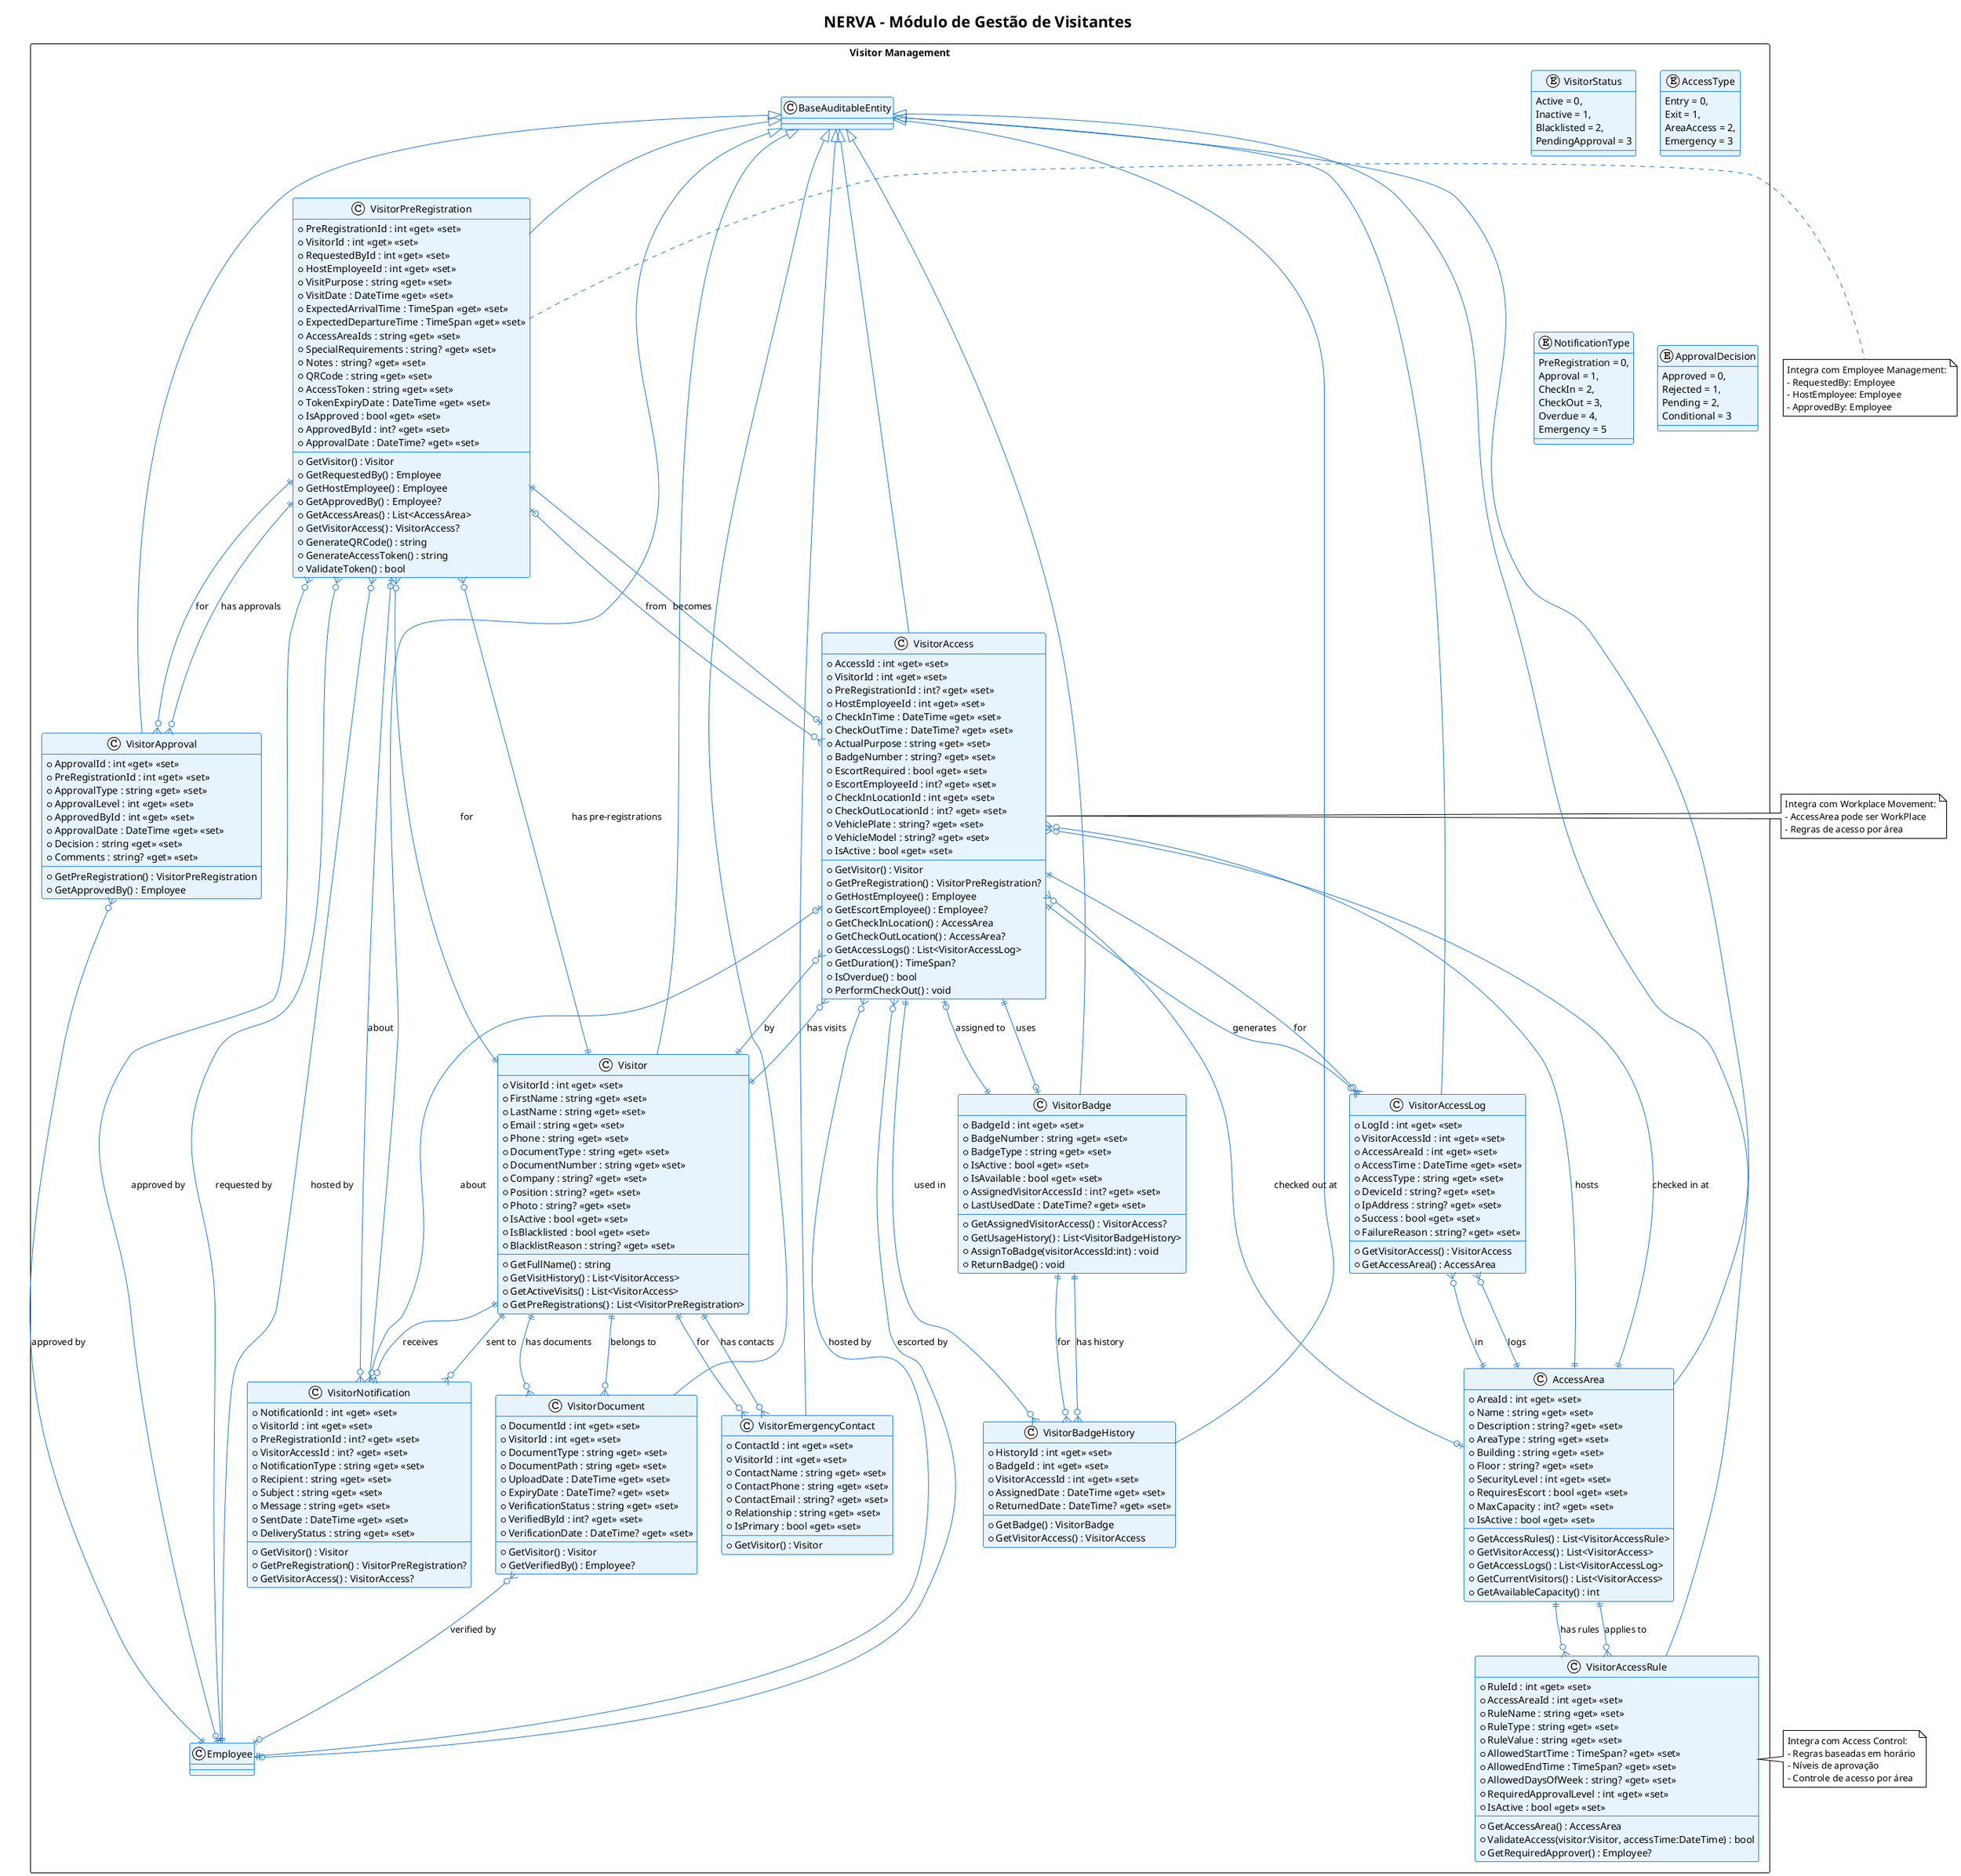 @startuml NERVA_Visitor_Management_Module
!theme plain
skinparam packageStyle rectangle
skinparam class {
    BackgroundColor #E8F4FD
    BorderColor #1E88E5
    ArrowColor #1976D2
}

title NERVA - Módulo de Gestão de Visitantes

package "Visitor Management" as VisitorManagement {
    
    class Visitor {
        + VisitorId : int <<get>> <<set>>
        + FirstName : string <<get>> <<set>>
        + LastName : string <<get>> <<set>>
        + Email : string <<get>> <<set>>
        + Phone : string <<get>> <<set>>
        + DocumentType : string <<get>> <<set>>
        + DocumentNumber : string <<get>> <<set>>
        + Company : string? <<get>> <<set>>
        + Position : string? <<get>> <<set>>
        + Photo : string? <<get>> <<set>>
        + IsActive : bool <<get>> <<set>>
        + IsBlacklisted : bool <<get>> <<set>>
        + BlacklistReason : string? <<get>> <<set>>
        + GetFullName() : string
        + GetVisitHistory() : List<VisitorAccess>
        + GetActiveVisits() : List<VisitorAccess>
        + GetPreRegistrations() : List<VisitorPreRegistration>
    }
    
    class VisitorPreRegistration {
        + PreRegistrationId : int <<get>> <<set>>
        + VisitorId : int <<get>> <<set>>
        + RequestedById : int <<get>> <<set>>
        + HostEmployeeId : int <<get>> <<set>>
        + VisitPurpose : string <<get>> <<set>>
        + VisitDate : DateTime <<get>> <<set>>
        + ExpectedArrivalTime : TimeSpan <<get>> <<set>>
        + ExpectedDepartureTime : TimeSpan <<get>> <<set>>
        + AccessAreaIds : string <<get>> <<set>>
        + SpecialRequirements : string? <<get>> <<set>>
        + Notes : string? <<get>> <<set>>
        + QRCode : string <<get>> <<set>>
        + AccessToken : string <<get>> <<set>>
        + TokenExpiryDate : DateTime <<get>> <<set>>
        + IsApproved : bool <<get>> <<set>>
        + ApprovedById : int? <<get>> <<set>>
        + ApprovalDate : DateTime? <<get>> <<set>>
        + GetVisitor() : Visitor
        + GetRequestedBy() : Employee
        + GetHostEmployee() : Employee
        + GetApprovedBy() : Employee?
        + GetAccessAreas() : List<AccessArea>
        + GetVisitorAccess() : VisitorAccess?
        + GenerateQRCode() : string
        + GenerateAccessToken() : string
        + ValidateToken() : bool
    }
    
    class VisitorAccess {
        + AccessId : int <<get>> <<set>>
        + VisitorId : int <<get>> <<set>>
        + PreRegistrationId : int? <<get>> <<set>>
        + HostEmployeeId : int <<get>> <<set>>
        + CheckInTime : DateTime <<get>> <<set>>
        + CheckOutTime : DateTime? <<get>> <<set>>
        + ActualPurpose : string <<get>> <<set>>
        + BadgeNumber : string? <<get>> <<set>>
        + EscortRequired : bool <<get>> <<set>>
        + EscortEmployeeId : int? <<get>> <<set>>
        + CheckInLocationId : int <<get>> <<set>>
        + CheckOutLocationId : int? <<get>> <<set>>
        + VehiclePlate : string? <<get>> <<set>>
        + VehicleModel : string? <<get>> <<set>>
        + IsActive : bool <<get>> <<set>>
        + GetVisitor() : Visitor
        + GetPreRegistration() : VisitorPreRegistration?
        + GetHostEmployee() : Employee
        + GetEscortEmployee() : Employee?
        + GetCheckInLocation() : AccessArea
        + GetCheckOutLocation() : AccessArea?
        + GetAccessLogs() : List<VisitorAccessLog>
        + GetDuration() : TimeSpan?
        + IsOverdue() : bool
        + PerformCheckOut() : void
    }
    
    class VisitorAccessLog {
        + LogId : int <<get>> <<set>>
        + VisitorAccessId : int <<get>> <<set>>
        + AccessAreaId : int <<get>> <<set>>
        + AccessTime : DateTime <<get>> <<set>>
        + AccessType : string <<get>> <<set>>
        + DeviceId : string? <<get>> <<set>>
        + IpAddress : string? <<get>> <<set>>
        + Success : bool <<get>> <<set>>
        + FailureReason : string? <<get>> <<set>>
        + GetVisitorAccess() : VisitorAccess
        + GetAccessArea() : AccessArea
    }
    
    class AccessArea {
        + AreaId : int <<get>> <<set>>
        + Name : string <<get>> <<set>>
        + Description : string? <<get>> <<set>>
        + AreaType : string <<get>> <<set>>
        + Building : string <<get>> <<set>>
        + Floor : string? <<get>> <<set>>
        + SecurityLevel : int <<get>> <<set>>
        + RequiresEscort : bool <<get>> <<set>>
        + MaxCapacity : int? <<get>> <<set>>
        + IsActive : bool <<get>> <<set>>
        + GetAccessRules() : List<VisitorAccessRule>
        + GetVisitorAccess() : List<VisitorAccess>
        + GetAccessLogs() : List<VisitorAccessLog>
        + GetCurrentVisitors() : List<VisitorAccess>
        + GetAvailableCapacity() : int
    }
    
    class VisitorAccessRule {
        + RuleId : int <<get>> <<set>>
        + AccessAreaId : int <<get>> <<set>>
        + RuleName : string <<get>> <<set>>
        + RuleType : string <<get>> <<set>>
        + RuleValue : string <<get>> <<set>>
        + AllowedStartTime : TimeSpan? <<get>> <<set>>
        + AllowedEndTime : TimeSpan? <<get>> <<set>>
        + AllowedDaysOfWeek : string? <<get>> <<set>>
        + RequiredApprovalLevel : int <<get>> <<set>>
        + IsActive : bool <<get>> <<set>>
        + GetAccessArea() : AccessArea
        + ValidateAccess(visitor:Visitor, accessTime:DateTime) : bool
        + GetRequiredApprover() : Employee?
    }
    
    class VisitorNotification {
        + NotificationId : int <<get>> <<set>>
        + VisitorId : int <<get>> <<set>>
        + PreRegistrationId : int? <<get>> <<set>>
        + VisitorAccessId : int? <<get>> <<set>>
        + NotificationType : string <<get>> <<set>>
        + Recipient : string <<get>> <<set>>
        + Subject : string <<get>> <<set>>
        + Message : string <<get>> <<set>>
        + SentDate : DateTime <<get>> <<set>>
        + DeliveryStatus : string <<get>> <<set>>
        + GetVisitor() : Visitor
        + GetPreRegistration() : VisitorPreRegistration?
        + GetVisitorAccess() : VisitorAccess?
    }
    
    class VisitorBadge {
        + BadgeId : int <<get>> <<set>>
        + BadgeNumber : string <<get>> <<set>>
        + BadgeType : string <<get>> <<set>>
        + IsActive : bool <<get>> <<set>>
        + IsAvailable : bool <<get>> <<set>>
        + AssignedVisitorAccessId : int? <<get>> <<set>>
        + LastUsedDate : DateTime? <<get>> <<set>>
        + GetAssignedVisitorAccess() : VisitorAccess?
        + GetUsageHistory() : List<VisitorBadgeHistory>
        + AssignToBadge(visitorAccessId:int) : void
        + ReturnBadge() : void
    }
    
    class VisitorBadgeHistory {
        + HistoryId : int <<get>> <<set>>
        + BadgeId : int <<get>> <<set>>
        + VisitorAccessId : int <<get>> <<set>>
        + AssignedDate : DateTime <<get>> <<set>>
        + ReturnedDate : DateTime? <<get>> <<set>>
        + GetBadge() : VisitorBadge
        + GetVisitorAccess() : VisitorAccess
    }
    
    class VisitorApproval {
        + ApprovalId : int <<get>> <<set>>
        + PreRegistrationId : int <<get>> <<set>>
        + ApprovalType : string <<get>> <<set>>
        + ApprovalLevel : int <<get>> <<set>>
        + ApprovedById : int <<get>> <<set>>
        + ApprovalDate : DateTime <<get>> <<set>>
        + Decision : string <<get>> <<set>>
        + Comments : string? <<get>> <<set>>
        + GetPreRegistration() : VisitorPreRegistration
        + GetApprovedBy() : Employee
    }
    
    class VisitorEmergencyContact {
        + ContactId : int <<get>> <<set>>
        + VisitorId : int <<get>> <<set>>
        + ContactName : string <<get>> <<set>>
        + ContactPhone : string <<get>> <<set>>
        + ContactEmail : string? <<get>> <<set>>
        + Relationship : string <<get>> <<set>>
        + IsPrimary : bool <<get>> <<set>>
        + GetVisitor() : Visitor
    }
    
    class VisitorDocument {
        + DocumentId : int <<get>> <<set>>
        + VisitorId : int <<get>> <<set>>
        + DocumentType : string <<get>> <<set>>
        + DocumentPath : string <<get>> <<set>>
        + UploadDate : DateTime <<get>> <<set>>
        + ExpiryDate : DateTime? <<get>> <<set>>
        + VerificationStatus : string <<get>> <<set>>
        + VerifiedById : int? <<get>> <<set>>
        + VerificationDate : DateTime? <<get>> <<set>>
        + GetVisitor() : Visitor
        + GetVerifiedBy() : Employee?
    }
    
    ' Enums
    enum VisitorStatus {
        Active = 0,
        Inactive = 1,
        Blacklisted = 2,
        PendingApproval = 3
    }
    
    enum AccessType {
        Entry = 0,
        Exit = 1,
        AreaAccess = 2,
        Emergency = 3
    }
    
    enum NotificationType {
        PreRegistration = 0,
        Approval = 1,
        CheckIn = 2,
        CheckOut = 3,
        Overdue = 4,
        Emergency = 5
    }
    
    enum ApprovalDecision {
        Approved = 0,
        Rejected = 1,
        Pending = 2,
        Conditional = 3
    }
    
    ' Base Entity Relationships
    BaseAuditableEntity <|-- Visitor
    BaseAuditableEntity <|-- VisitorPreRegistration
    BaseAuditableEntity <|-- VisitorAccess
    BaseAuditableEntity <|-- VisitorAccessLog
    BaseAuditableEntity <|-- AccessArea
    BaseAuditableEntity <|-- VisitorAccessRule
    BaseAuditableEntity <|-- VisitorNotification
    BaseAuditableEntity <|-- VisitorBadge
    BaseAuditableEntity <|-- VisitorBadgeHistory
    BaseAuditableEntity <|-- VisitorApproval
    BaseAuditableEntity <|-- VisitorEmergencyContact
    BaseAuditableEntity <|-- VisitorDocument
    
    ' Internal Relationships
    Visitor ||--o{ VisitorPreRegistration : "has pre-registrations"
    Visitor ||--o{ VisitorAccess : "has visits"
    Visitor ||--o{ VisitorNotification : "receives"
    Visitor ||--o{ VisitorEmergencyContact : "has contacts"
    Visitor ||--o{ VisitorDocument : "has documents"
    
    VisitorPreRegistration }o--|| Visitor : "for"
    VisitorPreRegistration }o--|| Employee : "requested by"
    VisitorPreRegistration }o--|| Employee : "hosted by"
    VisitorPreRegistration }o--o| Employee : "approved by"
    VisitorPreRegistration ||--o{ VisitorApproval : "has approvals"
    VisitorPreRegistration ||--o| VisitorAccess : "becomes"
    
    VisitorAccess }o--|| Visitor : "by"
    VisitorAccess }o--o| VisitorPreRegistration : "from"
    VisitorAccess }o--|| Employee : "hosted by"
    VisitorAccess }o--o| Employee : "escorted by"
    VisitorAccess }o--|| AccessArea : "checked in at"
    VisitorAccess }o--o| AccessArea : "checked out at"
    VisitorAccess ||--o{ VisitorAccessLog : "generates"
    VisitorAccess ||--o| VisitorBadge : "uses"
    
    VisitorAccessLog }o--|| VisitorAccess : "for"
    VisitorAccessLog }o--|| AccessArea : "in"
    
    AccessArea ||--o{ VisitorAccessRule : "has rules"
    AccessArea ||--o{ VisitorAccess : "hosts"
    AccessArea ||--o{ VisitorAccessLog : "logs"
    
    VisitorAccessRule }o--|| AccessArea : "applies to"
    
    VisitorNotification }o--|| Visitor : "sent to"
    VisitorNotification }o--o| VisitorPreRegistration : "about"
    VisitorNotification }o--o| VisitorAccess : "about"
    
    VisitorBadge ||--o{ VisitorBadgeHistory : "has history"
    VisitorBadge ||--o| VisitorAccess : "assigned to"
    
    VisitorBadgeHistory }o--|| VisitorBadge : "for"
    VisitorBadgeHistory }o--|| VisitorAccess : "used in"
    
    VisitorApproval }o--|| VisitorPreRegistration : "for"
    VisitorApproval }o--|| Employee : "approved by"
    
    VisitorEmergencyContact }o--|| Visitor : "for"
    
    VisitorDocument }o--|| Visitor : "belongs to"
    VisitorDocument }o--o| Employee : "verified by"
}

' External Relationships (to be connected with other modules)
note right of VisitorPreRegistration
    Integra com Employee Management:
    - RequestedBy: Employee
    - HostEmployee: Employee
    - ApprovedBy: Employee
end note

note right of VisitorAccess
    Integra com Workplace Movement:
    - AccessArea pode ser WorkPlace
    - Regras de acesso por área
end note

note right of VisitorAccessRule
    Integra com Access Control:
    - Regras baseadas em horário
    - Níveis de aprovação
    - Controle de acesso por área
end note

@enduml
